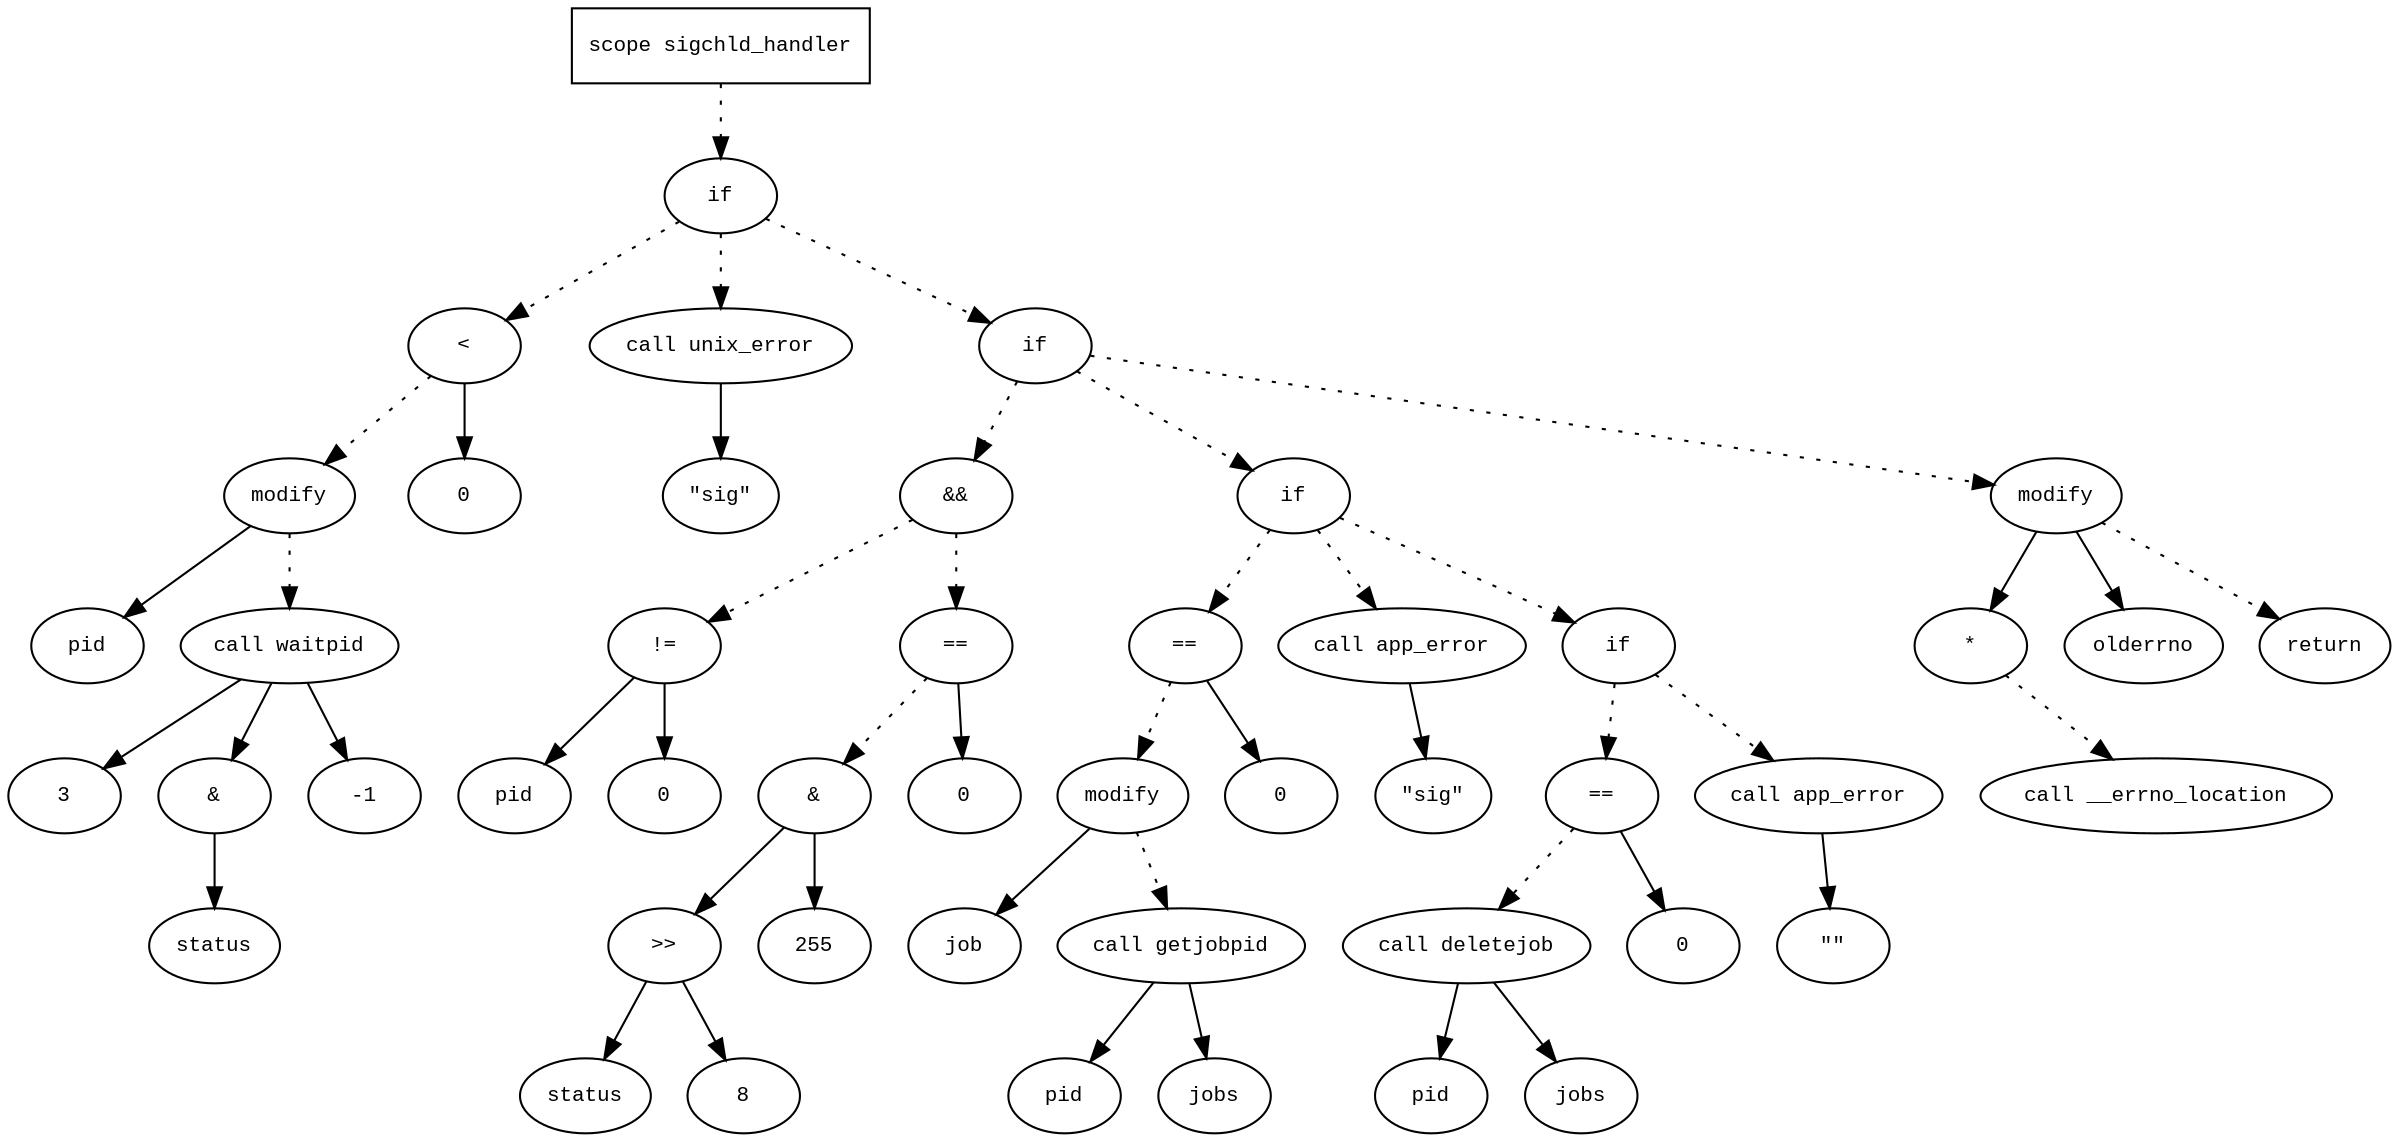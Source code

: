 digraph AST {
  graph [fontname="Times New Roman",fontsize=10];
  node  [fontname="Courier New",fontsize=10];
  edge  [fontname="Times New Roman",fontsize=10];

  node1 [label="scope sigchld_handler",shape=box];
  node2 [label="if",shape=ellipse];
  node1 -> node2 [style=dotted];
  node3 [label="<",shape=ellipse];
  node4 [label="modify",shape=ellipse];
  node5 [label="pid",shape=ellipse];
  node4 -> node5;
  node6 [label="call waitpid",shape=ellipse];
  node7 [label="3",shape=ellipse];
  node6 -> node7;
  node8 [label="&",shape=ellipse];
  node6 -> node8;
  node9 [label="status",shape=ellipse];
  node8 -> node9;
  node10 [label="-1",shape=ellipse];
  node6 -> node10;
  node4 -> node6 [style=dotted];
  node3 -> node4 [style=dotted];
  node11 [label="0",shape=ellipse];
  node3 -> node11;
  node2 -> node3 [style=dotted];
  node12 [label="call unix_error",shape=ellipse];
  node13 [label="\"sig\"",shape=ellipse];
  node12 -> node13;
  node2 -> node12 [style=dotted];
  node14 [label="if",shape=ellipse];
  node2 -> node14 [style=dotted];
  node15 [label="&&",shape=ellipse];
  node16 [label="!=",shape=ellipse];
  node17 [label="pid",shape=ellipse];
  node16 -> node17;
  node18 [label="0",shape=ellipse];
  node16 -> node18;
  node15 -> node16 [style=dotted];
  node19 [label="==",shape=ellipse];
  node20 [label="&",shape=ellipse];
  node21 [label=">>",shape=ellipse];
  node22 [label="status",shape=ellipse];
  node21 -> node22;
  node23 [label="8",shape=ellipse];
  node21 -> node23;
  node20 -> node21;
  node24 [label="255",shape=ellipse];
  node20 -> node24;
  node19 -> node20 [style=dotted];
  node25 [label="0",shape=ellipse];
  node19 -> node25;
  node15 -> node19 [style=dotted];
  node14 -> node15 [style=dotted];
  node26 [label="if",shape=ellipse];
  node14 -> node26 [style=dotted];
  node27 [label="==",shape=ellipse];
  node28 [label="modify",shape=ellipse];
  node29 [label="job",shape=ellipse];
  node28 -> node29;
  node30 [label="call getjobpid",shape=ellipse];
  node31 [label="pid",shape=ellipse];
  node30 -> node31;
  node32 [label="jobs",shape=ellipse];
  node30 -> node32;
  node28 -> node30 [style=dotted];
  node27 -> node28 [style=dotted];
  node33 [label="0",shape=ellipse];
  node27 -> node33;
  node26 -> node27 [style=dotted];
  node34 [label="call app_error",shape=ellipse];
  node35 [label="\"sig\"",shape=ellipse];
  node34 -> node35;
  node26 -> node34 [style=dotted];
  node36 [label="if",shape=ellipse];
  node26 -> node36 [style=dotted];
  node37 [label="==",shape=ellipse];
  node38 [label="call deletejob",shape=ellipse];
  node39 [label="pid",shape=ellipse];
  node38 -> node39;
  node40 [label="jobs",shape=ellipse];
  node38 -> node40;
  node37 -> node38 [style=dotted];
  node41 [label="0",shape=ellipse];
  node37 -> node41;
  node36 -> node37 [style=dotted];
  node42 [label="call app_error",shape=ellipse];
  node43 [label="\"\"",shape=ellipse];
  node42 -> node43;
  node36 -> node42 [style=dotted];
  node44 [label="modify",shape=ellipse];
  node45 [label="*",shape=ellipse];
  node46 [label="call __errno_location",shape=ellipse];
  node45 -> node46 [style=dotted];
  node44 -> node45;
  node47 [label="olderrno",shape=ellipse];
  node44 -> node47;
  node14 -> node44 [style=dotted];
  node48 [label="return",shape=ellipse];
  node44 -> node48 [style=dotted];
} 